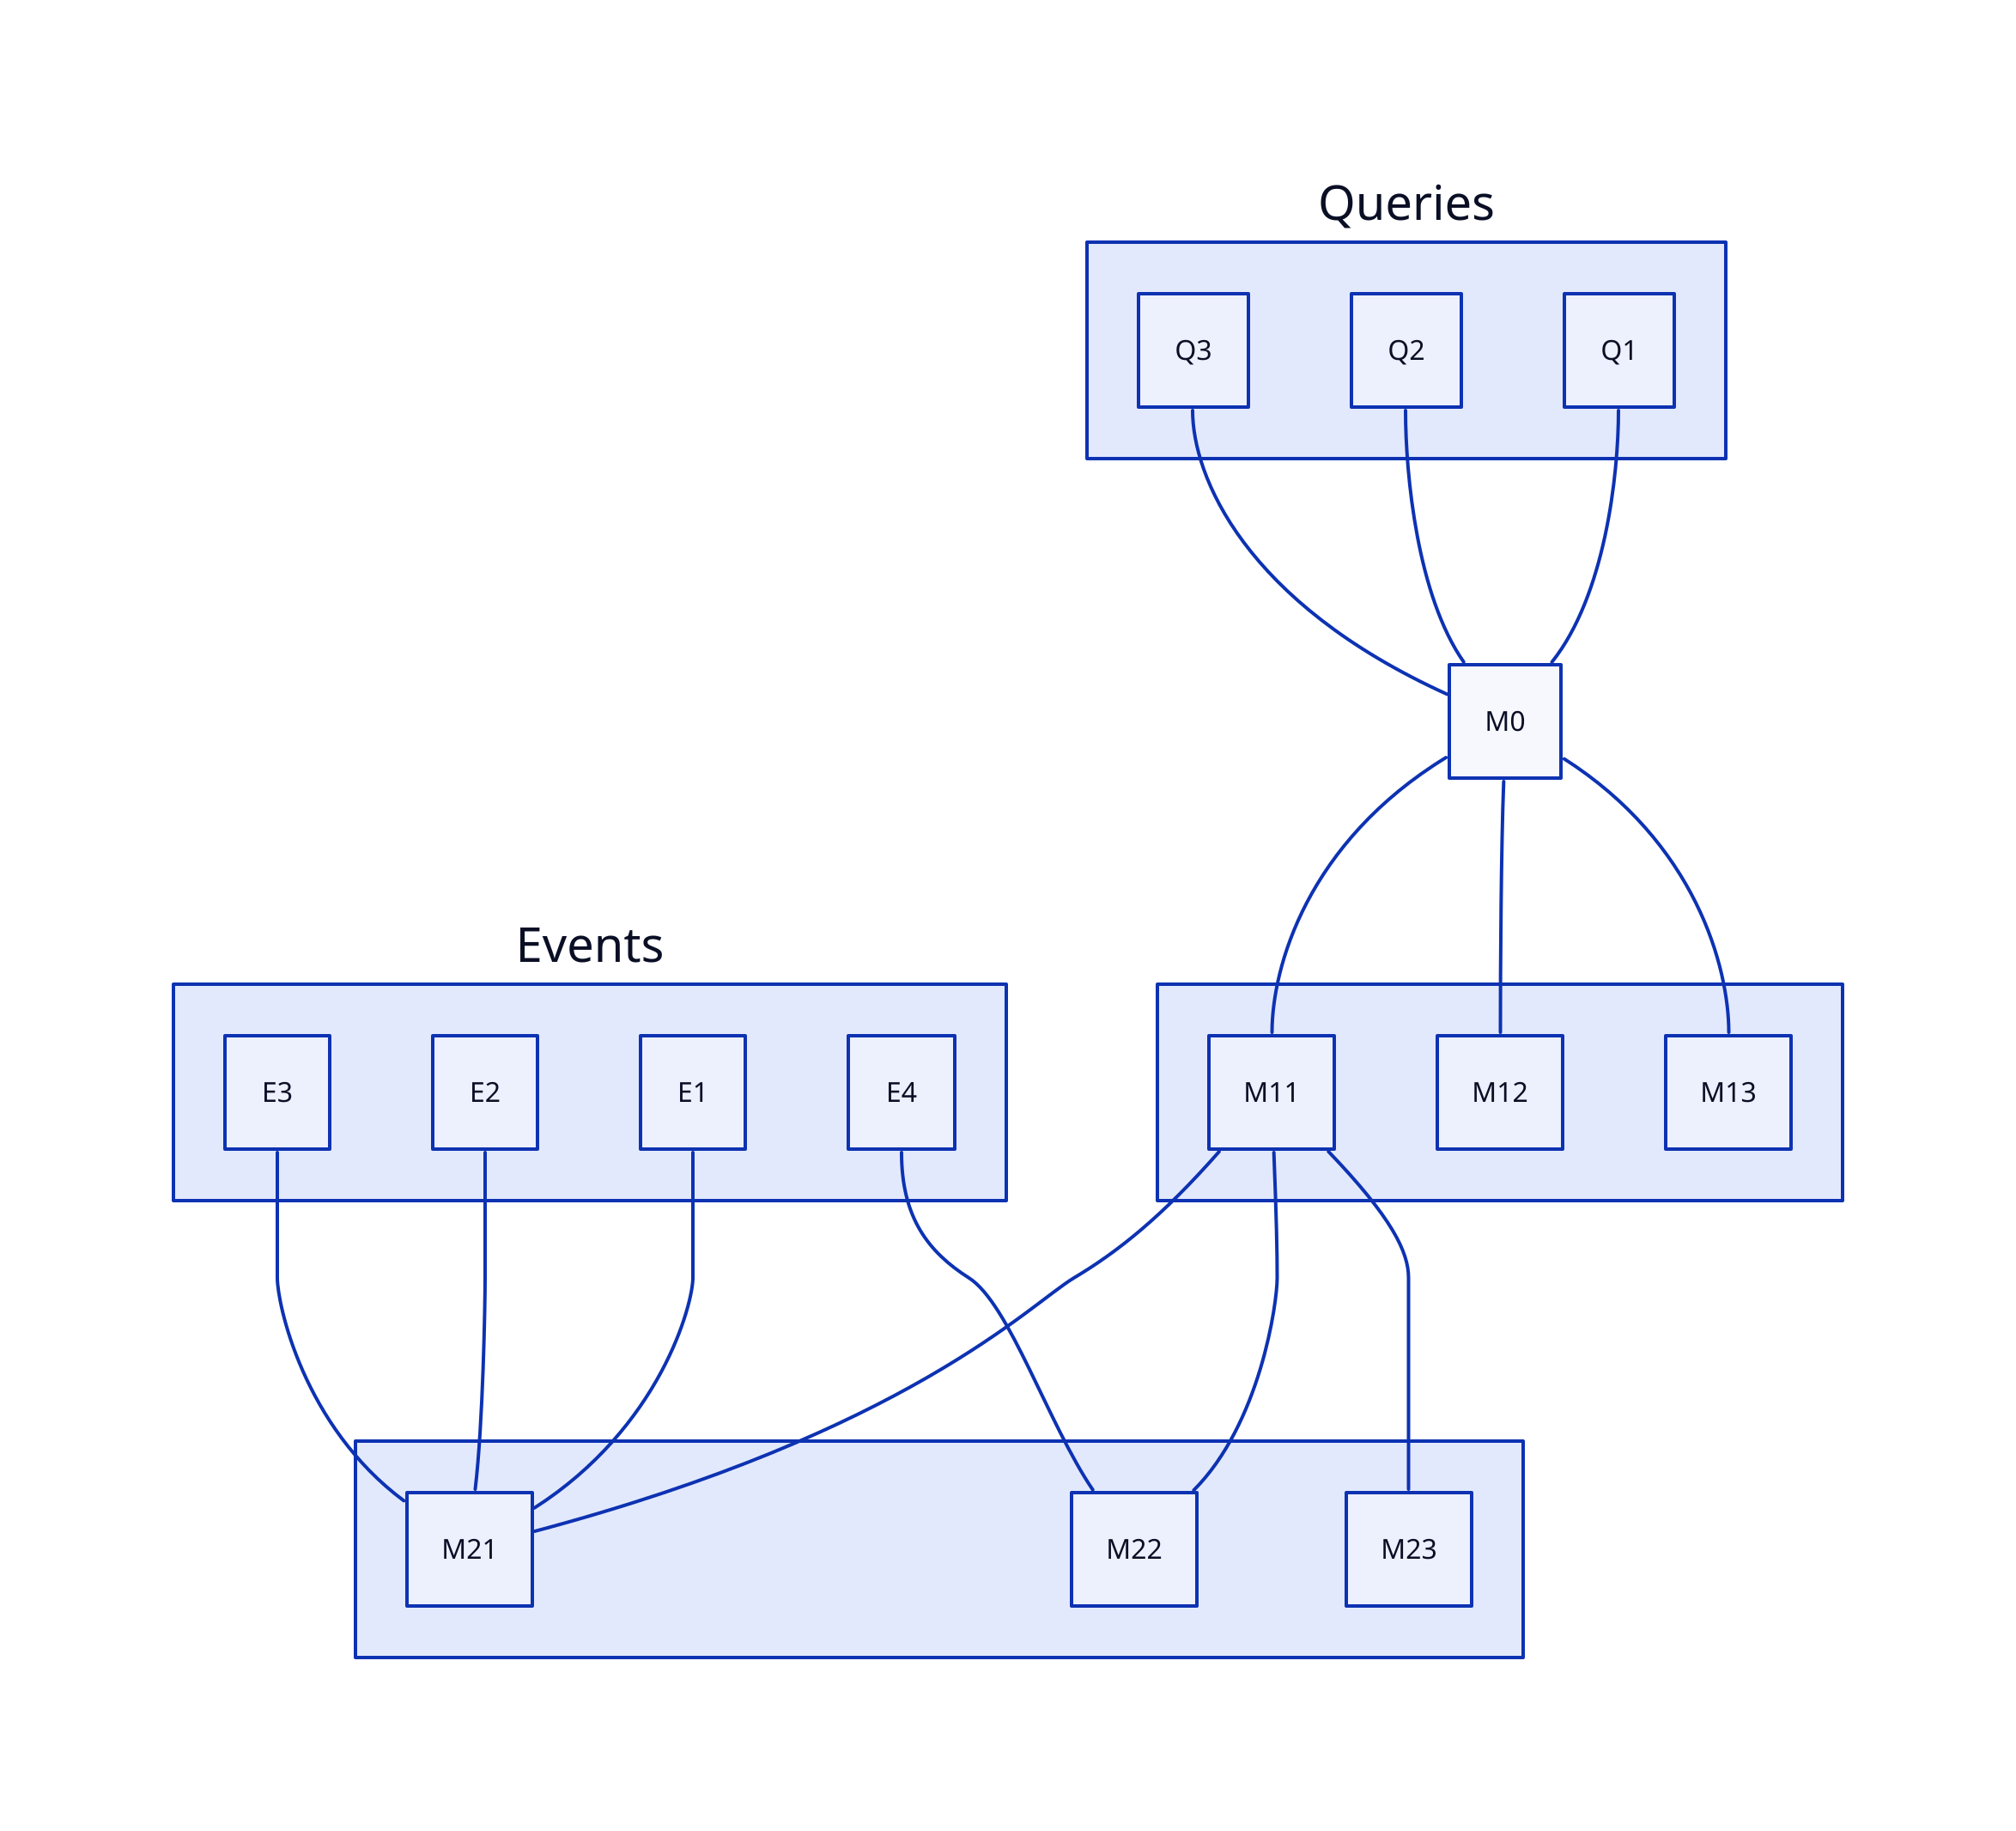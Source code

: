 Queries:{
    Q1
    Q2
    Q3
}

M0

L1: ""

L1:{
    M11
    M12
    M13
}

L2: ""

L2:{
    M21
    M22
    M23
}

Events: {
    E1
    E2
    E3
    E4
}

Queries.Q1 -- M0
Queries.Q2 -- M0
Queries.Q3 -- M0


M0 -- L1.M11
M0 -- L1.M12
M0 -- L1.M13

L1.M11 -- L2.M21
L1.M11 -- L2.M22
L1.M11 -- L2.M23


Events.E1 -- L2.M21
Events.E2 -- L2.M21
Events.E3 -- L2.M21
Events.E4 -- L2.M22
